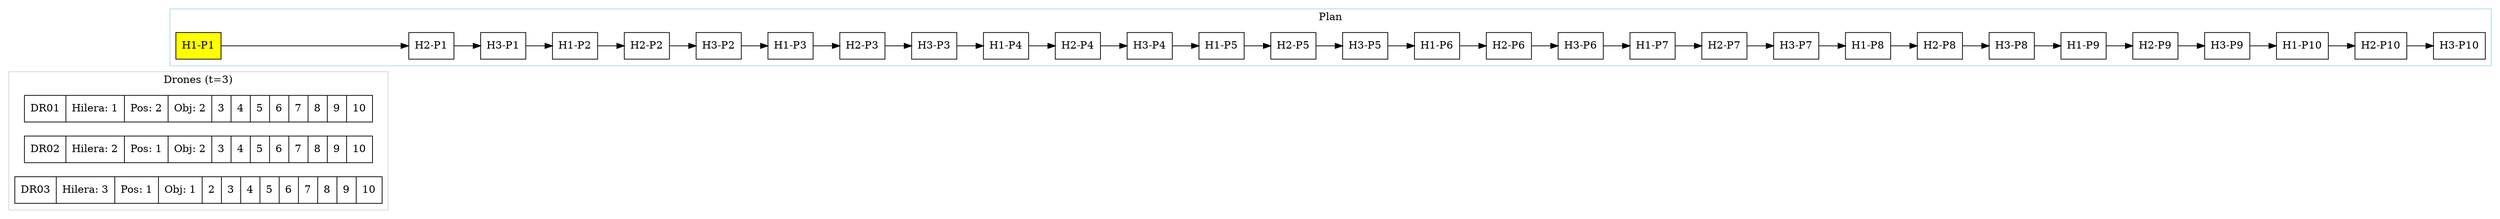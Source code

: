 digraph G {
rankdir=LR;
node [shape=record];
subgraph cluster_drones { label="Drones (t=3)"; color=lightgrey;
"DR01" [label="{DR01|Hilera: 1|Pos: 2|Obj: 2|3|4|5|6|7|8|9|10}"];
"DR02" [label="{DR02|Hilera: 2|Pos: 1|Obj: 2|3|4|5|6|7|8|9|10}"];
"DR03" [label="{DR03|Hilera: 3|Pos: 1|Obj: 1|2|3|4|5|6|7|8|9|10}"];
}
subgraph cluster_plan { label="Plan"; color=lightblue;
P0 [label="H1-P1",style=filled,fillcolor=yellow];
P1 [label="H2-P1"];
P0 -> P1;
P2 [label="H3-P1"];
P1 -> P2;
P3 [label="H1-P2"];
P2 -> P3;
P4 [label="H2-P2"];
P3 -> P4;
P5 [label="H3-P2"];
P4 -> P5;
P6 [label="H1-P3"];
P5 -> P6;
P7 [label="H2-P3"];
P6 -> P7;
P8 [label="H3-P3"];
P7 -> P8;
P9 [label="H1-P4"];
P8 -> P9;
P10 [label="H2-P4"];
P9 -> P10;
P11 [label="H3-P4"];
P10 -> P11;
P12 [label="H1-P5"];
P11 -> P12;
P13 [label="H2-P5"];
P12 -> P13;
P14 [label="H3-P5"];
P13 -> P14;
P15 [label="H1-P6"];
P14 -> P15;
P16 [label="H2-P6"];
P15 -> P16;
P17 [label="H3-P6"];
P16 -> P17;
P18 [label="H1-P7"];
P17 -> P18;
P19 [label="H2-P7"];
P18 -> P19;
P20 [label="H3-P7"];
P19 -> P20;
P21 [label="H1-P8"];
P20 -> P21;
P22 [label="H2-P8"];
P21 -> P22;
P23 [label="H3-P8"];
P22 -> P23;
P24 [label="H1-P9"];
P23 -> P24;
P25 [label="H2-P9"];
P24 -> P25;
P26 [label="H3-P9"];
P25 -> P26;
P27 [label="H1-P10"];
P26 -> P27;
P28 [label="H2-P10"];
P27 -> P28;
P29 [label="H3-P10"];
P28 -> P29;
}
}
